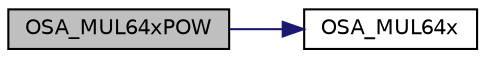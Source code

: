 digraph "OSA_MUL64xPOW"
{
 // LATEX_PDF_SIZE
  edge [fontname="Helvetica",fontsize="10",labelfontname="Helvetica",labelfontsize="10"];
  node [fontname="Helvetica",fontsize="10",shape=record];
  rankdir="LR";
  Node1 [label="OSA_MUL64xPOW",height=0.2,width=0.4,color="black", fillcolor="grey75", style="filled", fontcolor="black",tooltip=" "];
  Node1 -> Node2 [color="midnightblue",fontsize="10",style="solid",fontname="Helvetica"];
  Node2 [label="OSA_MUL64x",height=0.2,width=0.4,color="black", fillcolor="white", style="filled",URL="$osa__stream__eia_8c.html#a630d0dff469b1a4ce6c21df30a0a2d99",tooltip=" "];
}
